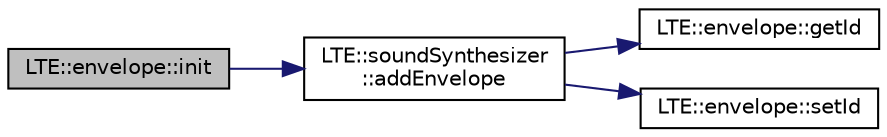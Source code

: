 digraph "LTE::envelope::init"
{
 // LATEX_PDF_SIZE
  edge [fontname="Helvetica",fontsize="10",labelfontname="Helvetica",labelfontsize="10"];
  node [fontname="Helvetica",fontsize="10",shape=record];
  rankdir="LR";
  Node1 [label="LTE::envelope::init",height=0.2,width=0.4,color="black", fillcolor="grey75", style="filled", fontcolor="black",tooltip=" "];
  Node1 -> Node2 [color="midnightblue",fontsize="10",style="solid",fontname="Helvetica"];
  Node2 [label="LTE::soundSynthesizer\l::addEnvelope",height=0.2,width=0.4,color="black", fillcolor="white", style="filled",URL="$d2/dff/class_l_t_e_1_1sound_synthesizer.html#a04255924d76b7babffe16e7b749830f6",tooltip=" "];
  Node2 -> Node3 [color="midnightblue",fontsize="10",style="solid",fontname="Helvetica"];
  Node3 [label="LTE::envelope::getId",height=0.2,width=0.4,color="black", fillcolor="white", style="filled",URL="$d2/d04/class_l_t_e_1_1envelope.html#a6c14f0fb15abc74ddfb8f9fce18f5815",tooltip=" "];
  Node2 -> Node4 [color="midnightblue",fontsize="10",style="solid",fontname="Helvetica"];
  Node4 [label="LTE::envelope::setId",height=0.2,width=0.4,color="black", fillcolor="white", style="filled",URL="$d2/d04/class_l_t_e_1_1envelope.html#a13e89e5e47e6fcc8b3ebfd6d3c76c29e",tooltip=" "];
}
